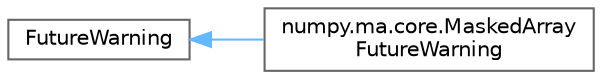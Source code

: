 digraph "Graphical Class Hierarchy"
{
 // LATEX_PDF_SIZE
  bgcolor="transparent";
  edge [fontname=Helvetica,fontsize=10,labelfontname=Helvetica,labelfontsize=10];
  node [fontname=Helvetica,fontsize=10,shape=box,height=0.2,width=0.4];
  rankdir="LR";
  Node0 [id="Node000000",label="FutureWarning",height=0.2,width=0.4,color="grey40", fillcolor="white", style="filled",URL="$d1/da7/classFutureWarning.html",tooltip=" "];
  Node0 -> Node1 [id="edge3464_Node000000_Node000001",dir="back",color="steelblue1",style="solid",tooltip=" "];
  Node1 [id="Node000001",label="numpy.ma.core.MaskedArray\lFutureWarning",height=0.2,width=0.4,color="grey40", fillcolor="white", style="filled",URL="$d4/d6e/classnumpy_1_1ma_1_1core_1_1MaskedArrayFutureWarning.html",tooltip=" "];
}
